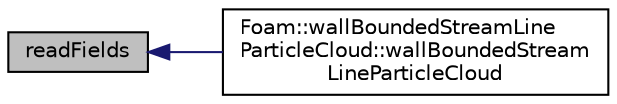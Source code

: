 digraph "readFields"
{
  bgcolor="transparent";
  edge [fontname="Helvetica",fontsize="10",labelfontname="Helvetica",labelfontsize="10"];
  node [fontname="Helvetica",fontsize="10",shape=record];
  rankdir="LR";
  Node1 [label="readFields",height=0.2,width=0.4,color="black", fillcolor="grey75", style="filled" fontcolor="black"];
  Node1 -> Node2 [dir="back",color="midnightblue",fontsize="10",style="solid",fontname="Helvetica"];
  Node2 [label="Foam::wallBoundedStreamLine\lParticleCloud::wallBoundedStream\lLineParticleCloud",height=0.2,width=0.4,color="black",URL="$classFoam_1_1wallBoundedStreamLineParticleCloud.html#a5a1b656923396dc0877eb4ef23975767",tooltip="Construct from mesh, cloud name, and a list of particles. "];
}
